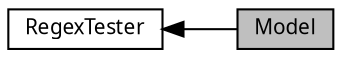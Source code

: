 digraph "Model"
{
  edge [fontname="Verdana",fontsize="10",labelfontname="Verdana",labelfontsize="10"];
  node [fontname="Verdana",fontsize="10",shape=record];
  rankdir=LR;
  Node0 [label="Model",height=0.2,width=0.4,color="black", fillcolor="grey75", style="filled", fontcolor="black"];
  Node1 [label="RegexTester",height=0.2,width=0.4,color="black", fillcolor="white", style="filled",URL="$group__g_regex_tester_classes.html"];
  Node1->Node0 [shape=plaintext, dir="back", style="solid"];
}
